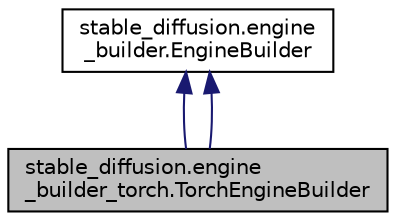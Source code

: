 digraph "stable_diffusion.engine_builder_torch.TorchEngineBuilder"
{
 // LATEX_PDF_SIZE
  edge [fontname="Helvetica",fontsize="10",labelfontname="Helvetica",labelfontsize="10"];
  node [fontname="Helvetica",fontsize="10",shape=record];
  Node1 [label="stable_diffusion.engine\l_builder_torch.TorchEngineBuilder",height=0.2,width=0.4,color="black", fillcolor="grey75", style="filled", fontcolor="black",tooltip=" "];
  Node2 -> Node1 [dir="back",color="midnightblue",fontsize="10",style="solid",fontname="Helvetica"];
  Node2 [label="stable_diffusion.engine\l_builder.EngineBuilder",height=0.2,width=0.4,color="black", fillcolor="white", style="filled",URL="$classstable__diffusion_1_1engine__builder_1_1EngineBuilder.html",tooltip=" "];
  Node2 -> Node1 [dir="back",color="midnightblue",fontsize="10",style="solid",fontname="Helvetica"];
}
